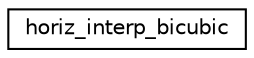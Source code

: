 digraph "Graphical Class Hierarchy"
{
 // INTERACTIVE_SVG=YES
 // LATEX_PDF_SIZE
  edge [fontname="Helvetica",fontsize="10",labelfontname="Helvetica",labelfontsize="10"];
  node [fontname="Helvetica",fontsize="10",shape=record];
  rankdir="LR";
  Node0 [label="horiz_interp_bicubic",height=0.2,width=0.4,color="black", fillcolor="white", style="filled",URL="$interfacehoriz__interp__bicubic__mod_1_1horiz__interp__bicubic.html",tooltip=" "];
}

